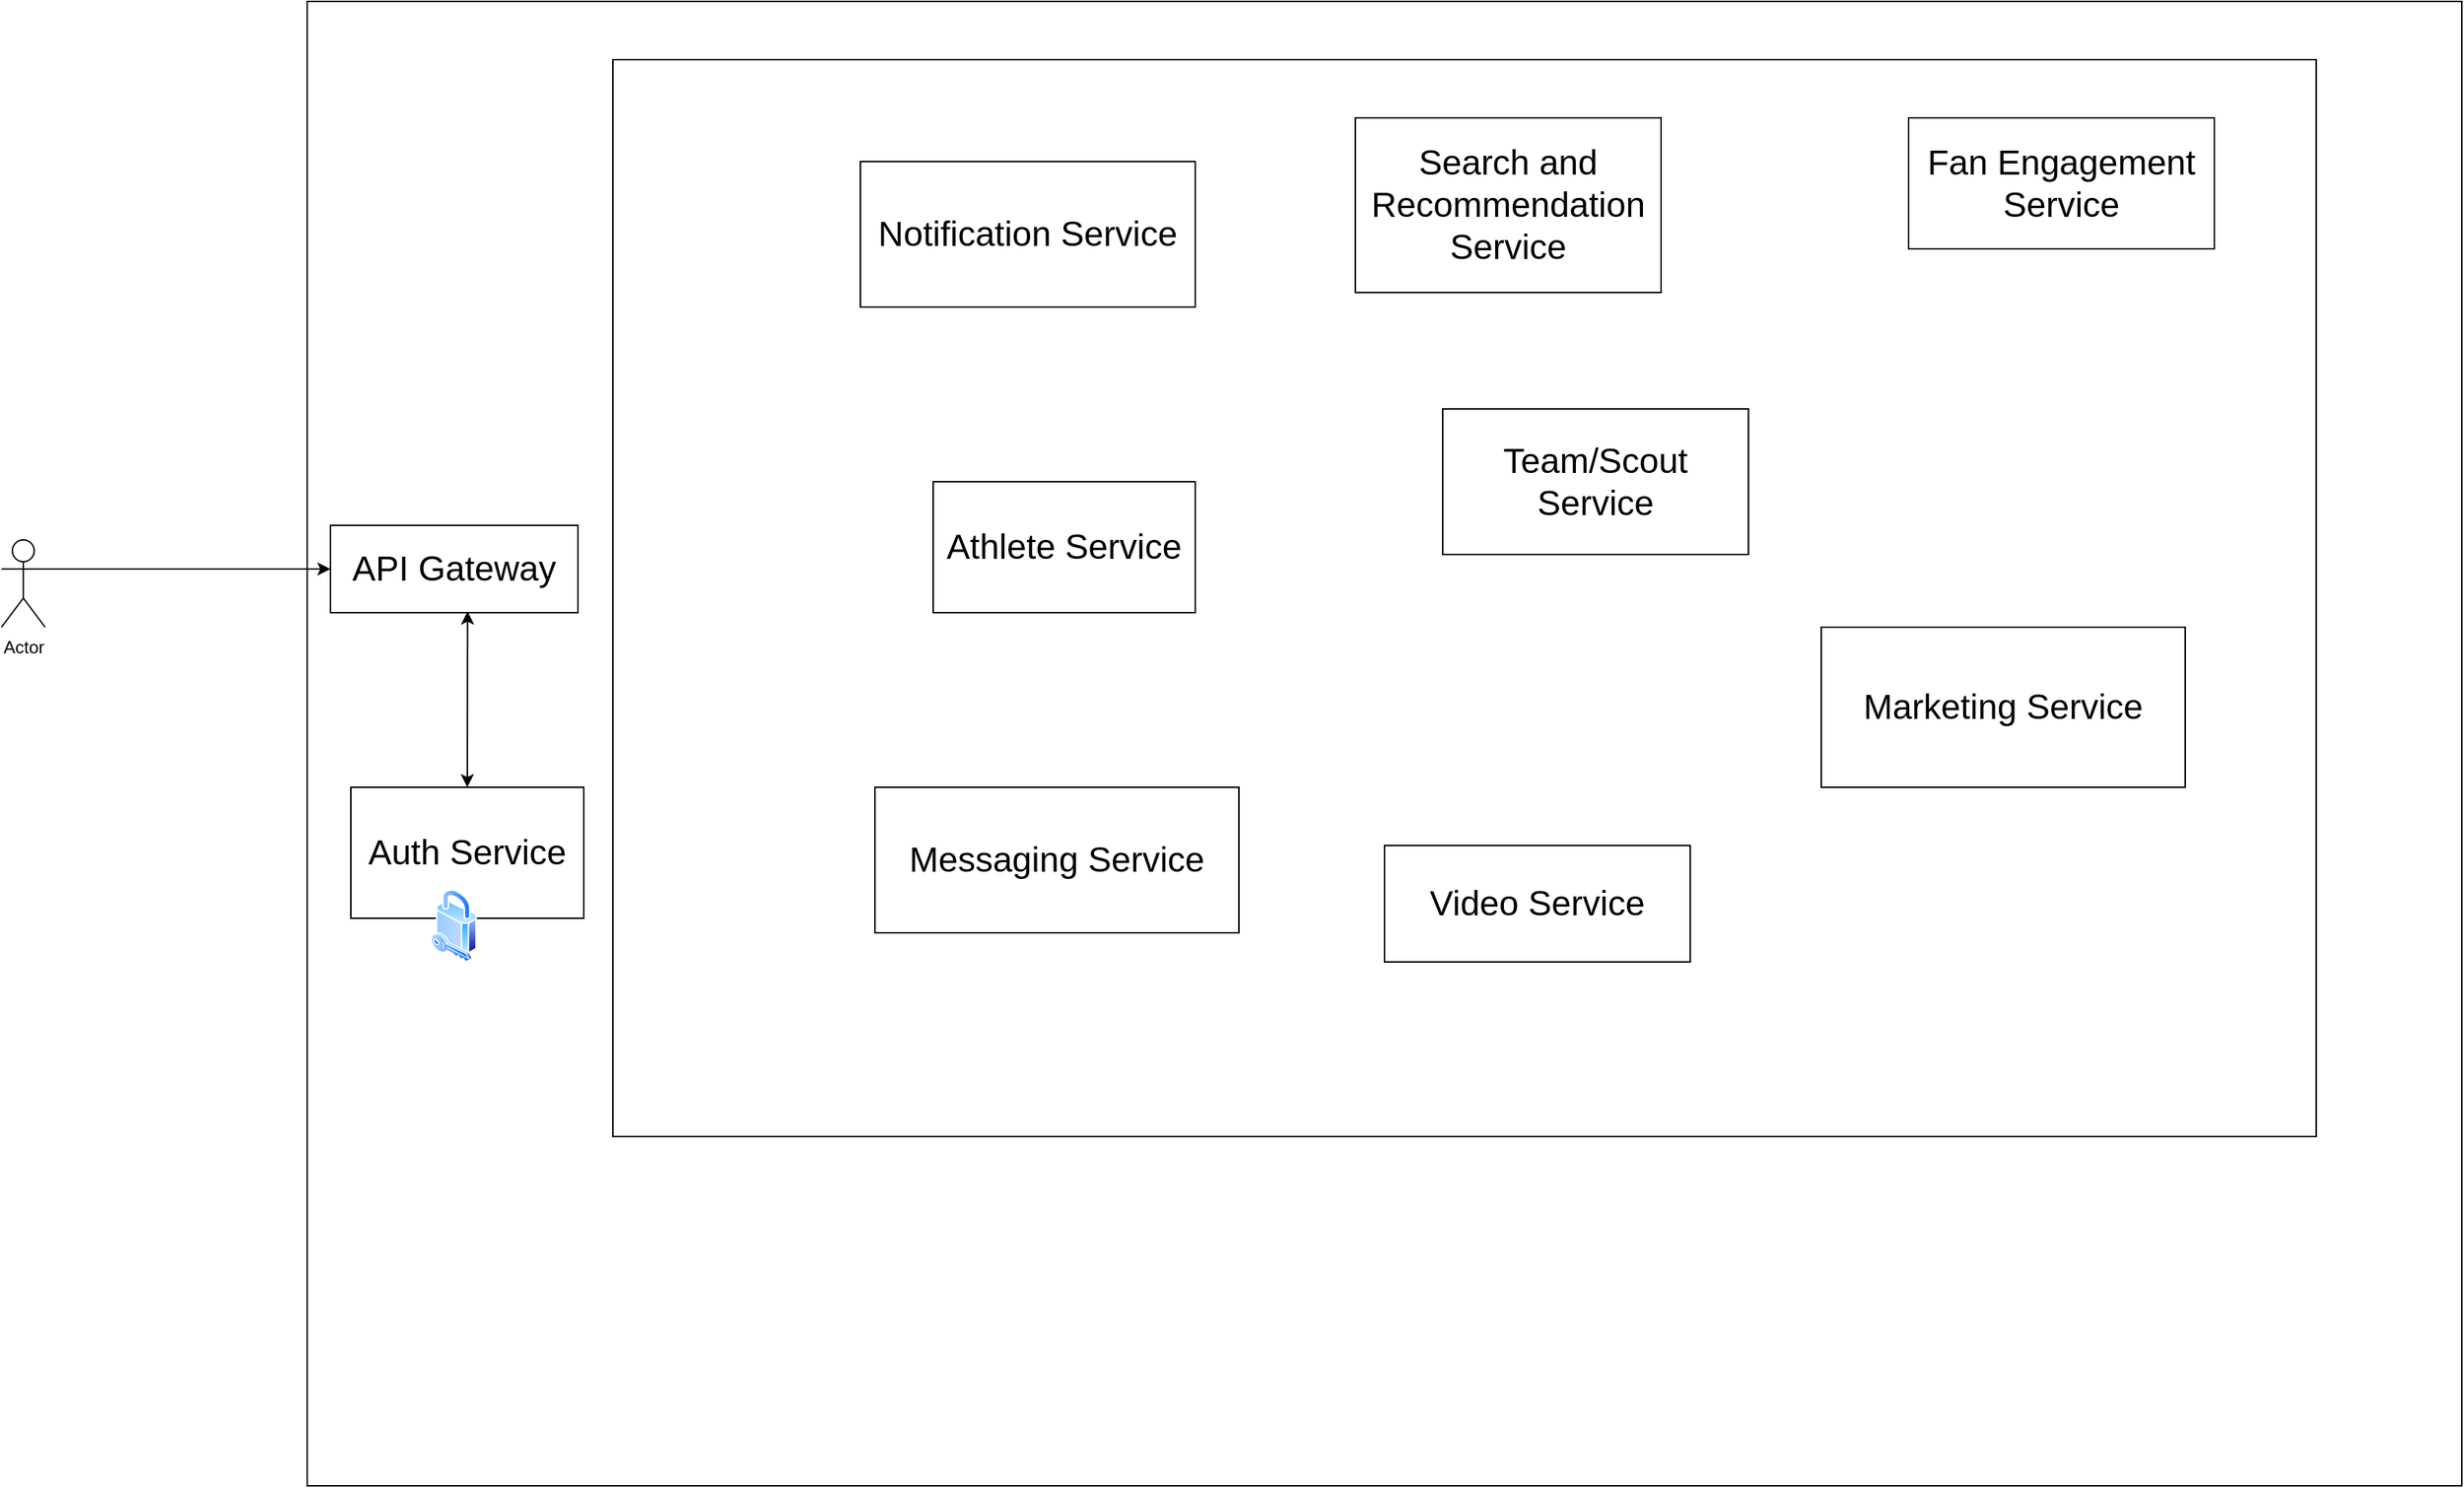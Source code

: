 <mxfile version="22.1.5" type="github">
  <diagram name="Hi-Level Architecture" id="HNBkpJnv1Rv3T8vgbm3T">
    <mxGraphModel dx="2474" dy="1740" grid="1" gridSize="10" guides="1" tooltips="1" connect="1" arrows="1" fold="1" page="1" pageScale="1" pageWidth="850" pageHeight="1100" math="0" shadow="0">
      <root>
        <mxCell id="0" />
        <mxCell id="1" parent="0" />
        <mxCell id="ZXPitcS2j-TIpFaCFvjI-2" value="" style="rounded=0;whiteSpace=wrap;html=1;" vertex="1" parent="1">
          <mxGeometry x="40" y="-50" width="1480" height="1020" as="geometry" />
        </mxCell>
        <mxCell id="TrZe-SQorLr1dVnYNotd-1" value="&lt;font style=&quot;font-size: 24px;&quot;&gt;API Gateway&lt;/font&gt;" style="rounded=0;whiteSpace=wrap;html=1;" parent="1" vertex="1">
          <mxGeometry x="56" y="310" width="170" height="60" as="geometry" />
        </mxCell>
        <mxCell id="ZXPitcS2j-TIpFaCFvjI-1" value="Actor" style="shape=umlActor;verticalLabelPosition=bottom;verticalAlign=top;html=1;outlineConnect=0;" vertex="1" parent="1">
          <mxGeometry x="-170" y="320" width="30" height="60" as="geometry" />
        </mxCell>
        <mxCell id="ZXPitcS2j-TIpFaCFvjI-3" value="" style="endArrow=classic;html=1;rounded=0;exitX=1;exitY=0.333;exitDx=0;exitDy=0;exitPerimeter=0;entryX=0;entryY=0.5;entryDx=0;entryDy=0;" edge="1" parent="1" source="ZXPitcS2j-TIpFaCFvjI-1" target="TrZe-SQorLr1dVnYNotd-1">
          <mxGeometry width="50" height="50" relative="1" as="geometry">
            <mxPoint x="400" y="500" as="sourcePoint" />
            <mxPoint x="450" y="450" as="targetPoint" />
          </mxGeometry>
        </mxCell>
        <mxCell id="ZXPitcS2j-TIpFaCFvjI-4" value="" style="rounded=0;whiteSpace=wrap;html=1;" vertex="1" parent="1">
          <mxGeometry x="250" y="-10" width="1170" height="740" as="geometry" />
        </mxCell>
        <mxCell id="ZXPitcS2j-TIpFaCFvjI-5" value="&lt;font style=&quot;font-size: 24px;&quot;&gt;Auth Service&lt;/font&gt;" style="rounded=0;whiteSpace=wrap;html=1;" vertex="1" parent="1">
          <mxGeometry x="70" y="490" width="160" height="90" as="geometry" />
        </mxCell>
        <mxCell id="ZXPitcS2j-TIpFaCFvjI-6" value="&lt;font style=&quot;font-size: 24px;&quot;&gt;Athlete Service&lt;/font&gt;" style="rounded=0;whiteSpace=wrap;html=1;" vertex="1" parent="1">
          <mxGeometry x="470" y="280" width="180" height="90" as="geometry" />
        </mxCell>
        <mxCell id="ZXPitcS2j-TIpFaCFvjI-7" value="&lt;font style=&quot;font-size: 24px;&quot;&gt;Team/Scout Service&lt;/font&gt;" style="rounded=0;whiteSpace=wrap;html=1;" vertex="1" parent="1">
          <mxGeometry x="820" y="230" width="210" height="100" as="geometry" />
        </mxCell>
        <mxCell id="ZXPitcS2j-TIpFaCFvjI-8" value="&lt;font style=&quot;font-size: 24px;&quot;&gt;Video Service&lt;/font&gt;" style="rounded=0;whiteSpace=wrap;html=1;" vertex="1" parent="1">
          <mxGeometry x="780" y="530" width="210" height="80" as="geometry" />
        </mxCell>
        <mxCell id="ZXPitcS2j-TIpFaCFvjI-9" value="&lt;font style=&quot;font-size: 24px;&quot;&gt;Messaging Service&lt;/font&gt;" style="rounded=0;whiteSpace=wrap;html=1;" vertex="1" parent="1">
          <mxGeometry x="430" y="490" width="250" height="100" as="geometry" />
        </mxCell>
        <mxCell id="ZXPitcS2j-TIpFaCFvjI-10" value="&lt;font style=&quot;font-size: 24px;&quot;&gt;Search and Recommendation Service&lt;/font&gt;" style="rounded=0;whiteSpace=wrap;html=1;" vertex="1" parent="1">
          <mxGeometry x="760" y="30" width="210" height="120" as="geometry" />
        </mxCell>
        <mxCell id="ZXPitcS2j-TIpFaCFvjI-11" value="&lt;font style=&quot;font-size: 24px;&quot;&gt;Marketing Service&lt;/font&gt;" style="rounded=0;whiteSpace=wrap;html=1;" vertex="1" parent="1">
          <mxGeometry x="1080" y="380" width="250" height="110" as="geometry" />
        </mxCell>
        <mxCell id="ZXPitcS2j-TIpFaCFvjI-12" value="&lt;font style=&quot;font-size: 24px;&quot;&gt;Fan Engagement Service&lt;/font&gt;" style="rounded=0;whiteSpace=wrap;html=1;" vertex="1" parent="1">
          <mxGeometry x="1140" y="30" width="210" height="90" as="geometry" />
        </mxCell>
        <mxCell id="ZXPitcS2j-TIpFaCFvjI-13" value="&lt;font style=&quot;font-size: 24px;&quot;&gt;Notification Service&lt;/font&gt;" style="rounded=0;whiteSpace=wrap;html=1;" vertex="1" parent="1">
          <mxGeometry x="420" y="60" width="230" height="100" as="geometry" />
        </mxCell>
        <mxCell id="ZXPitcS2j-TIpFaCFvjI-16" value="" style="endArrow=classic;startArrow=classic;html=1;rounded=0;exitX=0.5;exitY=0;exitDx=0;exitDy=0;entryX=0.554;entryY=0.986;entryDx=0;entryDy=0;entryPerimeter=0;" edge="1" parent="1" source="ZXPitcS2j-TIpFaCFvjI-5" target="TrZe-SQorLr1dVnYNotd-1">
          <mxGeometry width="50" height="50" relative="1" as="geometry">
            <mxPoint x="640" y="350" as="sourcePoint" />
            <mxPoint x="690" y="300" as="targetPoint" />
          </mxGeometry>
        </mxCell>
        <mxCell id="ZXPitcS2j-TIpFaCFvjI-17" value="" style="image;aspect=fixed;perimeter=ellipsePerimeter;html=1;align=center;shadow=0;dashed=0;spacingTop=3;image=img/lib/active_directory/security.svg;" vertex="1" parent="1">
          <mxGeometry x="125" y="560" width="31.5" height="50" as="geometry" />
        </mxCell>
      </root>
    </mxGraphModel>
  </diagram>
</mxfile>
